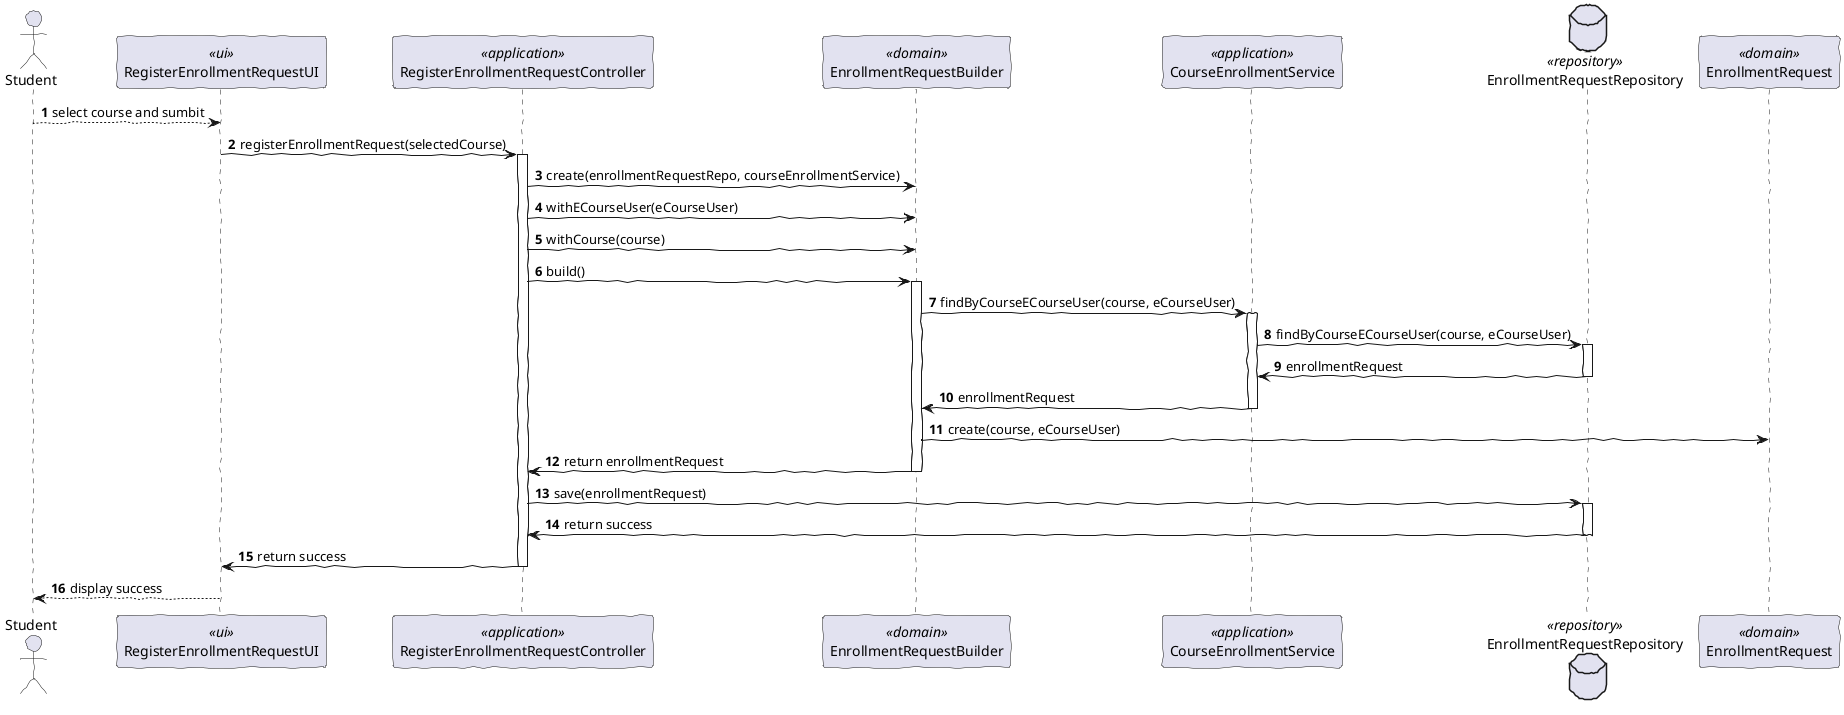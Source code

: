 @startuml

autonumber
skinparam handwritten true
skinparam packageStyle rect
skinparam defaultFontName FG Virgil
skinparam shadowing false

actor "Student" as S
participant "RegisterEnrollmentRequestUI" as UI <<ui>>
participant "RegisterEnrollmentRequestController" as Controller <<application>>
participant "EnrollmentRequestBuilder" as ERB <<domain>>
participant "CourseEnrollmentService" as CES <<application>>
database "EnrollmentRequestRepository" as ERRepo <<repository>>
participant "EnrollmentRequest" as ER <<domain>>

S --> UI: select course and sumbit

UI -> Controller: registerEnrollmentRequest(selectedCourse)

activate Controller

Controller -> ERB: create(enrollmentRequestRepo, courseEnrollmentService)

Controller -> ERB: withECourseUser(eCourseUser)

Controller -> ERB: withCourse(course)

Controller -> ERB: build()

activate ERB

ERB -> CES: findByCourseECourseUser(course, eCourseUser)

activate CES

CES -> ERRepo: findByCourseECourseUser(course, eCourseUser)

activate ERRepo

ERRepo -> CES: enrollmentRequest

deactivate ERRepo

CES -> ERB: enrollmentRequest

deactivate CES

ERB -> ER: create(course, eCourseUser)

ERB -> Controller: return enrollmentRequest

deactivate ERB

Controller -> ERRepo: save(enrollmentRequest)

activate ERRepo

ERRepo -> Controller: return success

deactivate ERRepo

Controller -> UI: return success

deactivate Controller

UI --> S: display success

deactivate UI

@enduml
